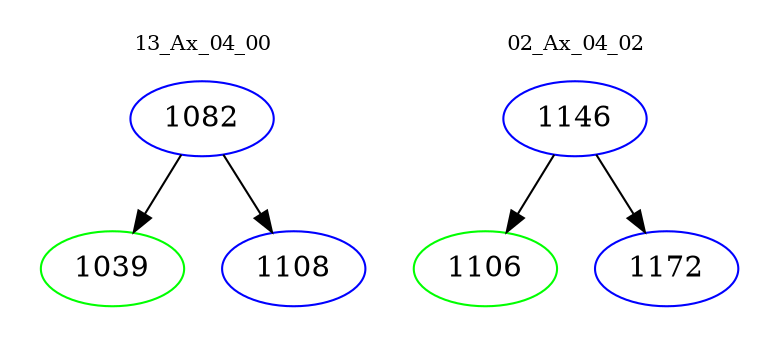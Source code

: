 digraph{
subgraph cluster_0 {
color = white
label = "13_Ax_04_00";
fontsize=10;
T0_1082 [label="1082", color="blue"]
T0_1082 -> T0_1039 [color="black"]
T0_1039 [label="1039", color="green"]
T0_1082 -> T0_1108 [color="black"]
T0_1108 [label="1108", color="blue"]
}
subgraph cluster_1 {
color = white
label = "02_Ax_04_02";
fontsize=10;
T1_1146 [label="1146", color="blue"]
T1_1146 -> T1_1106 [color="black"]
T1_1106 [label="1106", color="green"]
T1_1146 -> T1_1172 [color="black"]
T1_1172 [label="1172", color="blue"]
}
}
